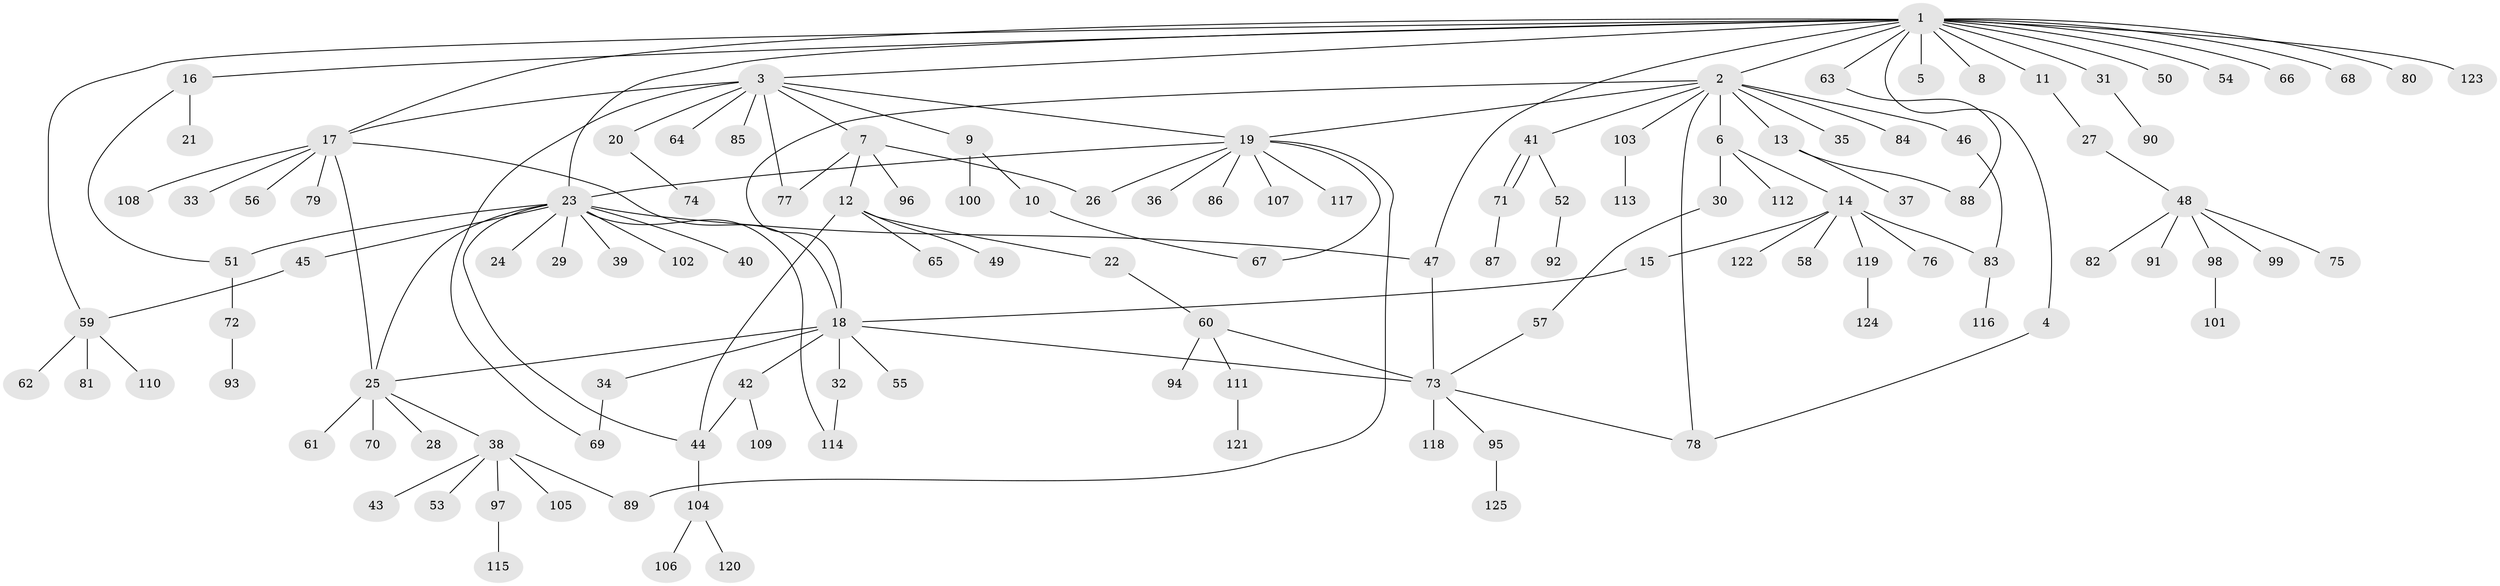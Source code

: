 // coarse degree distribution, {1: 0.47368421052631576, 11: 0.013157894736842105, 2: 0.23684210526315788, 3: 0.09210526315789473, 5: 0.039473684210526314, 8: 0.02631578947368421, 6: 0.039473684210526314, 9: 0.02631578947368421, 17: 0.013157894736842105, 4: 0.039473684210526314}
// Generated by graph-tools (version 1.1) at 2025/36/03/04/25 23:36:39]
// undirected, 125 vertices, 150 edges
graph export_dot {
  node [color=gray90,style=filled];
  1;
  2;
  3;
  4;
  5;
  6;
  7;
  8;
  9;
  10;
  11;
  12;
  13;
  14;
  15;
  16;
  17;
  18;
  19;
  20;
  21;
  22;
  23;
  24;
  25;
  26;
  27;
  28;
  29;
  30;
  31;
  32;
  33;
  34;
  35;
  36;
  37;
  38;
  39;
  40;
  41;
  42;
  43;
  44;
  45;
  46;
  47;
  48;
  49;
  50;
  51;
  52;
  53;
  54;
  55;
  56;
  57;
  58;
  59;
  60;
  61;
  62;
  63;
  64;
  65;
  66;
  67;
  68;
  69;
  70;
  71;
  72;
  73;
  74;
  75;
  76;
  77;
  78;
  79;
  80;
  81;
  82;
  83;
  84;
  85;
  86;
  87;
  88;
  89;
  90;
  91;
  92;
  93;
  94;
  95;
  96;
  97;
  98;
  99;
  100;
  101;
  102;
  103;
  104;
  105;
  106;
  107;
  108;
  109;
  110;
  111;
  112;
  113;
  114;
  115;
  116;
  117;
  118;
  119;
  120;
  121;
  122;
  123;
  124;
  125;
  1 -- 2;
  1 -- 3;
  1 -- 4;
  1 -- 5;
  1 -- 8;
  1 -- 11;
  1 -- 16;
  1 -- 17;
  1 -- 23;
  1 -- 31;
  1 -- 47;
  1 -- 50;
  1 -- 54;
  1 -- 59;
  1 -- 63;
  1 -- 66;
  1 -- 68;
  1 -- 80;
  1 -- 123;
  2 -- 6;
  2 -- 13;
  2 -- 18;
  2 -- 19;
  2 -- 35;
  2 -- 41;
  2 -- 46;
  2 -- 78;
  2 -- 84;
  2 -- 103;
  3 -- 7;
  3 -- 9;
  3 -- 17;
  3 -- 19;
  3 -- 20;
  3 -- 64;
  3 -- 69;
  3 -- 77;
  3 -- 85;
  4 -- 78;
  6 -- 14;
  6 -- 30;
  6 -- 112;
  7 -- 12;
  7 -- 26;
  7 -- 77;
  7 -- 96;
  9 -- 10;
  9 -- 100;
  10 -- 67;
  11 -- 27;
  12 -- 22;
  12 -- 44;
  12 -- 49;
  12 -- 65;
  13 -- 37;
  13 -- 88;
  14 -- 15;
  14 -- 58;
  14 -- 76;
  14 -- 83;
  14 -- 119;
  14 -- 122;
  15 -- 18;
  16 -- 21;
  16 -- 51;
  17 -- 18;
  17 -- 25;
  17 -- 33;
  17 -- 56;
  17 -- 79;
  17 -- 108;
  18 -- 25;
  18 -- 32;
  18 -- 34;
  18 -- 42;
  18 -- 55;
  18 -- 73;
  19 -- 23;
  19 -- 26;
  19 -- 36;
  19 -- 67;
  19 -- 86;
  19 -- 89;
  19 -- 107;
  19 -- 117;
  20 -- 74;
  22 -- 60;
  23 -- 24;
  23 -- 25;
  23 -- 29;
  23 -- 39;
  23 -- 40;
  23 -- 44;
  23 -- 45;
  23 -- 47;
  23 -- 51;
  23 -- 102;
  23 -- 114;
  25 -- 28;
  25 -- 38;
  25 -- 61;
  25 -- 70;
  27 -- 48;
  30 -- 57;
  31 -- 90;
  32 -- 114;
  34 -- 69;
  38 -- 43;
  38 -- 53;
  38 -- 89;
  38 -- 97;
  38 -- 105;
  41 -- 52;
  41 -- 71;
  41 -- 71;
  42 -- 44;
  42 -- 109;
  44 -- 104;
  45 -- 59;
  46 -- 83;
  47 -- 73;
  48 -- 75;
  48 -- 82;
  48 -- 91;
  48 -- 98;
  48 -- 99;
  51 -- 72;
  52 -- 92;
  57 -- 73;
  59 -- 62;
  59 -- 81;
  59 -- 110;
  60 -- 73;
  60 -- 94;
  60 -- 111;
  63 -- 88;
  71 -- 87;
  72 -- 93;
  73 -- 78;
  73 -- 95;
  73 -- 118;
  83 -- 116;
  95 -- 125;
  97 -- 115;
  98 -- 101;
  103 -- 113;
  104 -- 106;
  104 -- 120;
  111 -- 121;
  119 -- 124;
}
